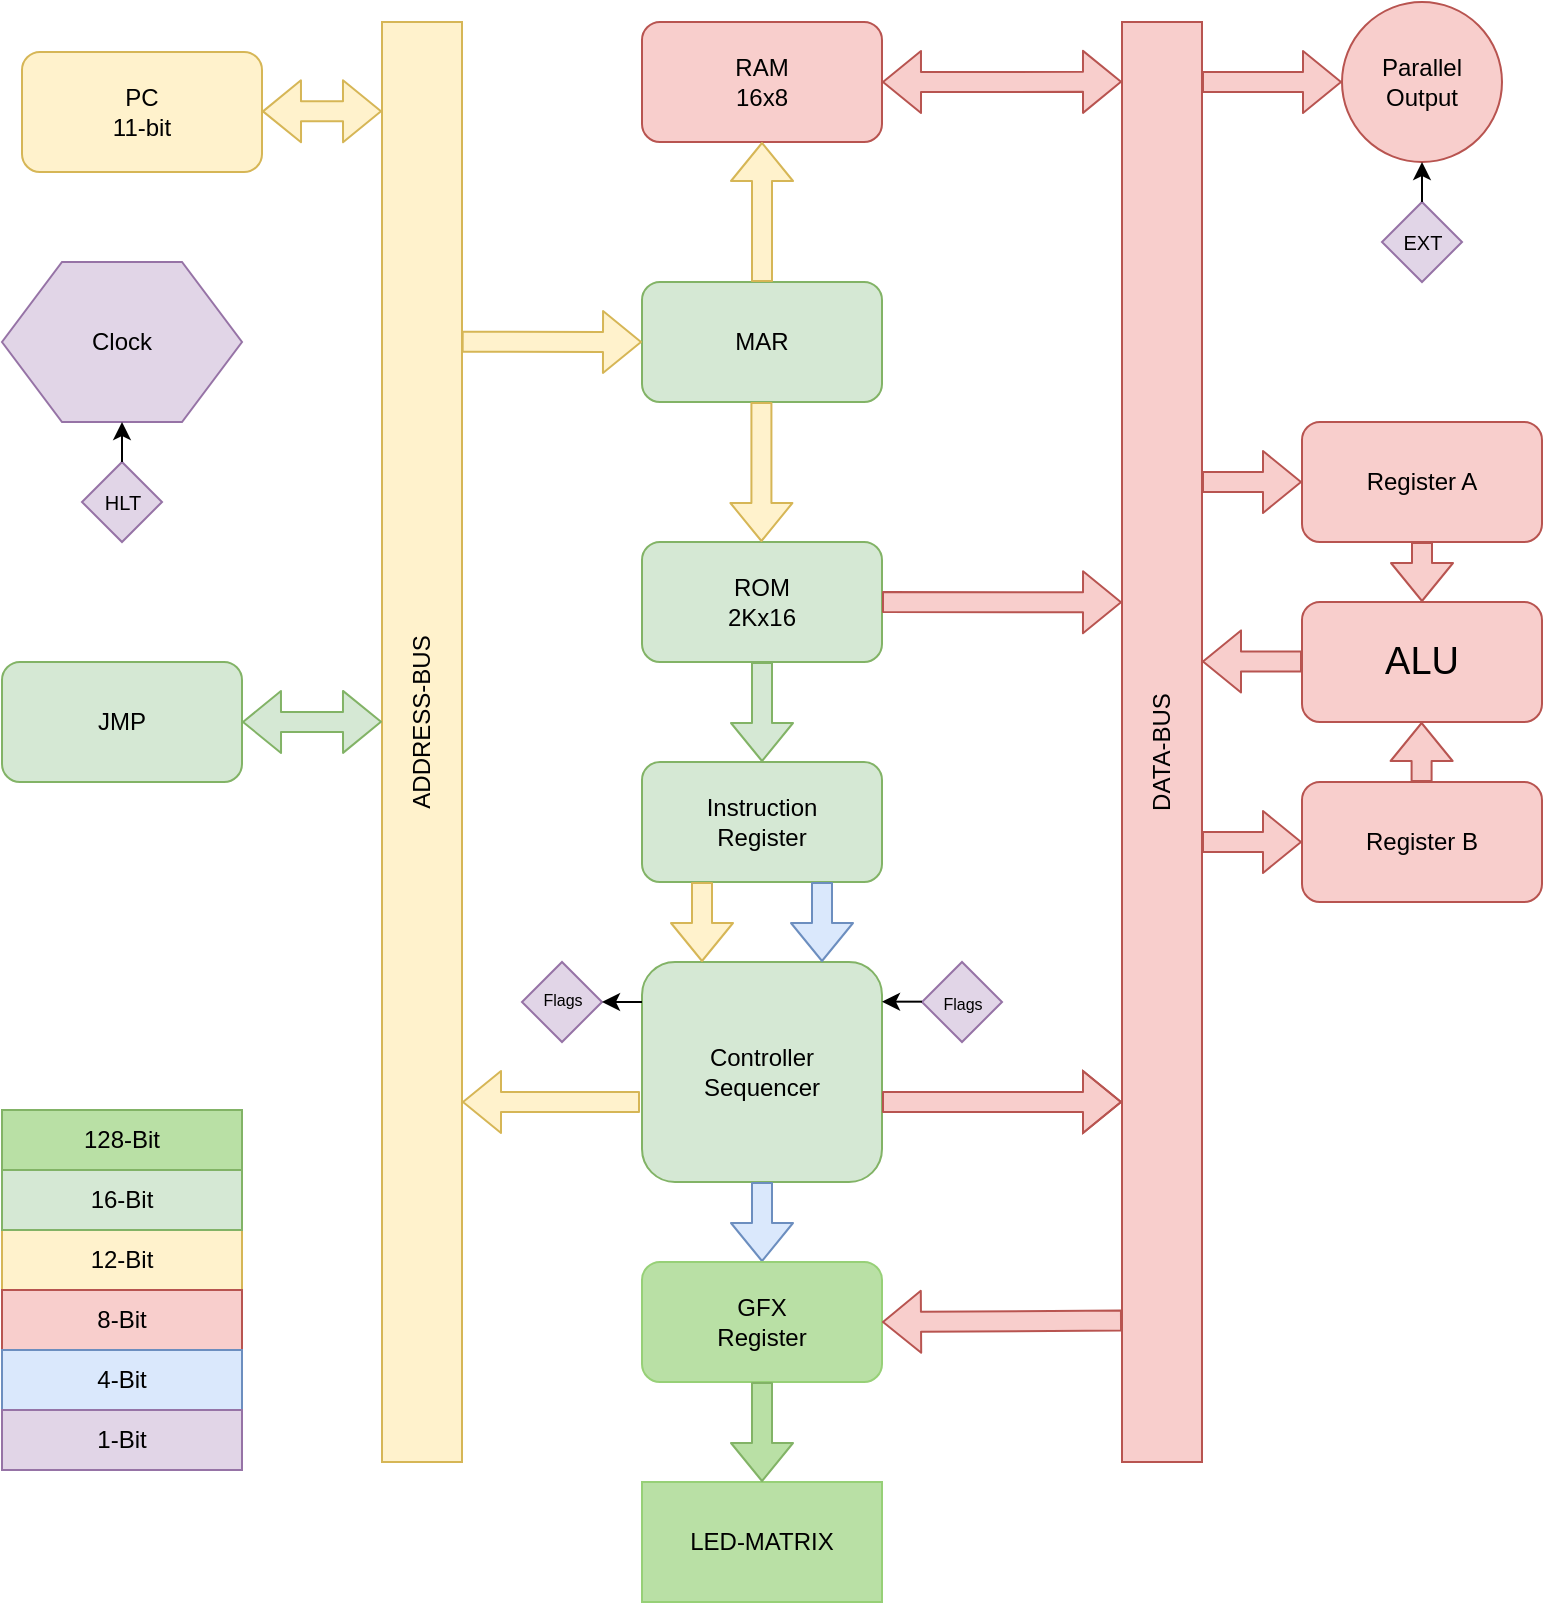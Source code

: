 <mxfile version="13.0.9" type="device"><diagram id="WFmuT5oM-DBxWraqQ1yd" name="Page-1"><mxGraphModel dx="1808" dy="526" grid="1" gridSize="10" guides="1" tooltips="1" connect="1" arrows="1" fold="1" page="1" pageScale="1" pageWidth="827" pageHeight="1169" math="0" shadow="0"><root><mxCell id="0"/><mxCell id="1" parent="0"/><mxCell id="95xMvqeUkD8rkZqY0t32-1" value="" style="rounded=1;whiteSpace=wrap;html=1;fillColor=#fff2cc;strokeColor=#d6b656;" parent="1" vertex="1"><mxGeometry x="-430" y="55" width="120" height="60" as="geometry"/></mxCell><mxCell id="95xMvqeUkD8rkZqY0t32-2" value="PC&lt;br&gt;11-bit" style="text;html=1;strokeColor=none;fillColor=none;align=center;verticalAlign=middle;whiteSpace=wrap;rounded=0;" parent="1" vertex="1"><mxGeometry x="-390" y="75" width="40" height="20" as="geometry"/></mxCell><mxCell id="95xMvqeUkD8rkZqY0t32-4" value="" style="rounded=0;whiteSpace=wrap;html=1;fillColor=#fff2cc;strokeColor=#d6b656;" parent="1" vertex="1"><mxGeometry x="-250" y="40" width="40" height="720" as="geometry"/></mxCell><mxCell id="95xMvqeUkD8rkZqY0t32-5" value="" style="rounded=0;whiteSpace=wrap;html=1;fillColor=#fff2cc;strokeColor=#d6b656;" parent="1" vertex="1"><mxGeometry x="-440" y="644" width="120" height="30" as="geometry"/></mxCell><mxCell id="95xMvqeUkD8rkZqY0t32-6" value="12-Bit" style="text;html=1;strokeColor=none;fillColor=none;align=center;verticalAlign=middle;whiteSpace=wrap;rounded=0;" parent="1" vertex="1"><mxGeometry x="-400" y="649" width="40" height="20" as="geometry"/></mxCell><mxCell id="95xMvqeUkD8rkZqY0t32-7" value="ADDRESS-BUS" style="text;html=1;strokeColor=none;fillColor=none;align=center;verticalAlign=middle;whiteSpace=wrap;rounded=0;rotation=-90;" parent="1" vertex="1"><mxGeometry x="-285" y="380" width="110" height="20" as="geometry"/></mxCell><mxCell id="95xMvqeUkD8rkZqY0t32-8" value="" style="rounded=1;whiteSpace=wrap;html=1;fillColor=#f8cecc;strokeColor=#b85450;" parent="1" vertex="1"><mxGeometry x="210" y="240" width="120" height="60" as="geometry"/></mxCell><mxCell id="95xMvqeUkD8rkZqY0t32-9" value="Register A" style="text;html=1;strokeColor=none;fillColor=none;align=center;verticalAlign=middle;whiteSpace=wrap;rounded=0;" parent="1" vertex="1"><mxGeometry x="240" y="260" width="60" height="20" as="geometry"/></mxCell><mxCell id="95xMvqeUkD8rkZqY0t32-11" value="" style="rounded=0;whiteSpace=wrap;html=1;fillColor=#f8cecc;strokeColor=#b85450;" parent="1" vertex="1"><mxGeometry x="120" y="40" width="40" height="720" as="geometry"/></mxCell><mxCell id="95xMvqeUkD8rkZqY0t32-12" value="DATA-BUS" style="text;html=1;strokeColor=none;fillColor=none;align=center;verticalAlign=middle;whiteSpace=wrap;rounded=0;rotation=-90;" parent="1" vertex="1"><mxGeometry x="100" y="395" width="80" height="20" as="geometry"/></mxCell><mxCell id="95xMvqeUkD8rkZqY0t32-15" value="" style="shape=flexArrow;endArrow=classic;html=1;entryX=0;entryY=0.5;entryDx=0;entryDy=0;fillColor=#f8cecc;strokeColor=#b85450;" parent="1" target="95xMvqeUkD8rkZqY0t32-8" edge="1"><mxGeometry width="50" height="50" relative="1" as="geometry"><mxPoint x="160" y="270" as="sourcePoint"/><mxPoint x="210" y="220" as="targetPoint"/></mxGeometry></mxCell><mxCell id="95xMvqeUkD8rkZqY0t32-16" value="" style="rounded=1;whiteSpace=wrap;html=1;fillColor=#f8cecc;strokeColor=#b85450;" parent="1" vertex="1"><mxGeometry x="210" y="420" width="120" height="60" as="geometry"/></mxCell><mxCell id="95xMvqeUkD8rkZqY0t32-17" value="Register B" style="text;html=1;strokeColor=none;fillColor=none;align=center;verticalAlign=middle;whiteSpace=wrap;rounded=0;" parent="1" vertex="1"><mxGeometry x="240" y="440" width="60" height="20" as="geometry"/></mxCell><mxCell id="95xMvqeUkD8rkZqY0t32-18" value="" style="shape=flexArrow;endArrow=classic;html=1;entryX=0;entryY=0.5;entryDx=0;entryDy=0;fillColor=#f8cecc;strokeColor=#b85450;" parent="1" target="95xMvqeUkD8rkZqY0t32-16" edge="1"><mxGeometry width="50" height="50" relative="1" as="geometry"><mxPoint x="160" y="450" as="sourcePoint"/><mxPoint x="210" y="400" as="targetPoint"/></mxGeometry></mxCell><mxCell id="95xMvqeUkD8rkZqY0t32-19" value="&lt;font style=&quot;font-size: 19px&quot;&gt;ALU&lt;/font&gt;" style="rounded=1;whiteSpace=wrap;html=1;fillColor=#f8cecc;strokeColor=#b85450;" parent="1" vertex="1"><mxGeometry x="210" y="330" width="120" height="60" as="geometry"/></mxCell><mxCell id="95xMvqeUkD8rkZqY0t32-20" value="" style="shape=flexArrow;endArrow=classic;html=1;exitX=0.5;exitY=1;exitDx=0;exitDy=0;fillColor=#f8cecc;strokeColor=#b85450;" parent="1" source="95xMvqeUkD8rkZqY0t32-8" edge="1"><mxGeometry width="50" height="50" relative="1" as="geometry"><mxPoint x="220" y="380" as="sourcePoint"/><mxPoint x="270" y="330" as="targetPoint"/></mxGeometry></mxCell><mxCell id="95xMvqeUkD8rkZqY0t32-22" value="" style="shape=flexArrow;endArrow=classic;html=1;exitX=0.5;exitY=1;exitDx=0;exitDy=0;fillColor=#f8cecc;strokeColor=#b85450;" parent="1" edge="1"><mxGeometry width="50" height="50" relative="1" as="geometry"><mxPoint x="269.8" y="420" as="sourcePoint"/><mxPoint x="269.8" y="390" as="targetPoint"/></mxGeometry></mxCell><mxCell id="95xMvqeUkD8rkZqY0t32-23" value="RAM&lt;br&gt;16x8" style="rounded=1;whiteSpace=wrap;html=1;fillColor=#f8cecc;strokeColor=#b85450;" parent="1" vertex="1"><mxGeometry x="-120" y="40" width="120" height="60" as="geometry"/></mxCell><mxCell id="95xMvqeUkD8rkZqY0t32-25" value="" style="rounded=0;whiteSpace=wrap;html=1;fillColor=#f8cecc;strokeColor=#b85450;" parent="1" vertex="1"><mxGeometry x="-440" y="674" width="120" height="30" as="geometry"/></mxCell><mxCell id="95xMvqeUkD8rkZqY0t32-26" value="8-Bit" style="text;html=1;strokeColor=none;fillColor=none;align=center;verticalAlign=middle;whiteSpace=wrap;rounded=0;" parent="1" vertex="1"><mxGeometry x="-400" y="679" width="40" height="20" as="geometry"/></mxCell><mxCell id="95xMvqeUkD8rkZqY0t32-27" value="" style="shape=flexArrow;endArrow=classic;html=1;entryX=0;entryY=0.5;entryDx=0;entryDy=0;fillColor=#f8cecc;strokeColor=#b85450;" parent="1" edge="1"><mxGeometry width="50" height="50" relative="1" as="geometry"><mxPoint x="210" y="359.71" as="sourcePoint"/><mxPoint x="160" y="359.71" as="targetPoint"/></mxGeometry></mxCell><mxCell id="95xMvqeUkD8rkZqY0t32-29" value="" style="shape=flexArrow;endArrow=classic;startArrow=classic;html=1;exitX=0;exitY=0.068;exitDx=0;exitDy=0;exitPerimeter=0;fillColor=#f8cecc;strokeColor=#b85450;entryX=1;entryY=0.5;entryDx=0;entryDy=0;" parent="1" target="95xMvqeUkD8rkZqY0t32-23" edge="1"><mxGeometry width="50" height="50" relative="1" as="geometry"><mxPoint x="120" y="69.92" as="sourcePoint"/><mxPoint x="60" y="70" as="targetPoint"/></mxGeometry></mxCell><mxCell id="95xMvqeUkD8rkZqY0t32-31" value="ROM&lt;br&gt;2Kx16" style="rounded=1;whiteSpace=wrap;html=1;fillColor=#d5e8d4;strokeColor=#82b366;" parent="1" vertex="1"><mxGeometry x="-120" y="300" width="120" height="60" as="geometry"/></mxCell><mxCell id="95xMvqeUkD8rkZqY0t32-34" value="" style="shape=flexArrow;endArrow=classic;html=1;fillColor=#d5e8d4;strokeColor=#82b366;exitX=0.5;exitY=1;exitDx=0;exitDy=0;" parent="1" source="95xMvqeUkD8rkZqY0t32-31" edge="1"><mxGeometry width="50" height="50" relative="1" as="geometry"><mxPoint x="-60.2" y="370" as="sourcePoint"/><mxPoint x="-60" y="410" as="targetPoint"/></mxGeometry></mxCell><mxCell id="95xMvqeUkD8rkZqY0t32-35" value="Instruction&lt;br&gt;Register" style="rounded=1;whiteSpace=wrap;html=1;fillColor=#d5e8d4;strokeColor=#82b366;" parent="1" vertex="1"><mxGeometry x="-120" y="410" width="120" height="60" as="geometry"/></mxCell><mxCell id="95xMvqeUkD8rkZqY0t32-36" value="Controller&lt;br&gt;Sequencer" style="rounded=1;whiteSpace=wrap;html=1;fillColor=#d5e8d4;strokeColor=#82b366;" parent="1" vertex="1"><mxGeometry x="-120" y="510" width="120" height="110" as="geometry"/></mxCell><mxCell id="95xMvqeUkD8rkZqY0t32-37" value="" style="shape=flexArrow;endArrow=classic;html=1;exitX=0.25;exitY=1;exitDx=0;exitDy=0;entryX=0.25;entryY=0;entryDx=0;entryDy=0;fillColor=#fff2cc;strokeColor=#d6b656;" parent="1" source="95xMvqeUkD8rkZqY0t32-35" target="95xMvqeUkD8rkZqY0t32-36" edge="1"><mxGeometry width="50" height="50" relative="1" as="geometry"><mxPoint x="-80" y="520" as="sourcePoint"/><mxPoint x="-30" y="470" as="targetPoint"/></mxGeometry></mxCell><mxCell id="95xMvqeUkD8rkZqY0t32-38" value="" style="shape=flexArrow;endArrow=classic;html=1;exitX=0.25;exitY=1;exitDx=0;exitDy=0;entryX=0.25;entryY=0;entryDx=0;entryDy=0;fillColor=#dae8fc;strokeColor=#6c8ebf;" parent="1" edge="1"><mxGeometry width="50" height="50" relative="1" as="geometry"><mxPoint x="-30" y="470" as="sourcePoint"/><mxPoint x="-30" y="510" as="targetPoint"/></mxGeometry></mxCell><mxCell id="95xMvqeUkD8rkZqY0t32-41" value="4-Bit" style="rounded=0;whiteSpace=wrap;html=1;fillColor=#dae8fc;strokeColor=#6c8ebf;" parent="1" vertex="1"><mxGeometry x="-440" y="704" width="120" height="30" as="geometry"/></mxCell><mxCell id="95xMvqeUkD8rkZqY0t32-44" value="" style="rounded=0;whiteSpace=wrap;html=1;fillColor=#d5e8d4;strokeColor=#82b366;" parent="1" vertex="1"><mxGeometry x="-440" y="614" width="120" height="30" as="geometry"/></mxCell><mxCell id="95xMvqeUkD8rkZqY0t32-45" value="16-Bit" style="text;html=1;strokeColor=none;fillColor=none;align=center;verticalAlign=middle;whiteSpace=wrap;rounded=0;" parent="1" vertex="1"><mxGeometry x="-400" y="619" width="40" height="20" as="geometry"/></mxCell><mxCell id="95xMvqeUkD8rkZqY0t32-50" value="1-Bit" style="rounded=0;whiteSpace=wrap;html=1;fillColor=#e1d5e7;strokeColor=#9673a6;" parent="1" vertex="1"><mxGeometry x="-440" y="734" width="120" height="30" as="geometry"/></mxCell><mxCell id="95xMvqeUkD8rkZqY0t32-53" value="" style="shape=flexArrow;endArrow=classic;startArrow=classic;html=1;exitX=0;exitY=0.068;exitDx=0;exitDy=0;exitPerimeter=0;fillColor=#fff2cc;strokeColor=#d6b656;" parent="1" edge="1"><mxGeometry width="50" height="50" relative="1" as="geometry"><mxPoint x="-250" y="84.6" as="sourcePoint"/><mxPoint x="-310" y="84.68" as="targetPoint"/></mxGeometry></mxCell><mxCell id="95xMvqeUkD8rkZqY0t32-46" value="" style="rhombus;whiteSpace=wrap;html=1;fillColor=#e1d5e7;strokeColor=#9673a6;rotation=90;" parent="1" vertex="1"><mxGeometry x="-180" y="510" width="40" height="40" as="geometry"/></mxCell><mxCell id="95xMvqeUkD8rkZqY0t32-48" value="" style="endArrow=classic;html=1;" parent="1" edge="1"><mxGeometry width="50" height="50" relative="1" as="geometry"><mxPoint x="-120" y="530" as="sourcePoint"/><mxPoint x="-140" y="530" as="targetPoint"/><Array as="points"><mxPoint x="-130" y="530"/></Array></mxGeometry></mxCell><mxCell id="95xMvqeUkD8rkZqY0t32-51" value="&lt;font style=&quot;font-size: 8px&quot;&gt;Flags&lt;/font&gt;" style="text;html=1;strokeColor=none;fillColor=none;align=center;verticalAlign=middle;whiteSpace=wrap;rounded=0;" parent="1" vertex="1"><mxGeometry x="-177.5" y="520" width="35" height="15" as="geometry"/></mxCell><mxCell id="95xMvqeUkD8rkZqY0t32-55" value="" style="rhombus;whiteSpace=wrap;html=1;fillColor=#e1d5e7;strokeColor=#9673a6;rotation=90;" parent="1" vertex="1"><mxGeometry x="20" y="510" width="40" height="40" as="geometry"/></mxCell><mxCell id="95xMvqeUkD8rkZqY0t32-56" value="" style="endArrow=classic;html=1;" parent="1" edge="1"><mxGeometry width="50" height="50" relative="1" as="geometry"><mxPoint x="20" y="529.83" as="sourcePoint"/><mxPoint y="529.83" as="targetPoint"/><Array as="points"><mxPoint x="10" y="529.83"/></Array></mxGeometry></mxCell><mxCell id="95xMvqeUkD8rkZqY0t32-57" value="&lt;font style=&quot;font-size: 8px&quot;&gt;Flags&lt;/font&gt;" style="text;html=1;strokeColor=none;fillColor=none;align=center;verticalAlign=middle;whiteSpace=wrap;rounded=0;" parent="1" vertex="1"><mxGeometry x="22.5" y="520" width="35" height="20" as="geometry"/></mxCell><mxCell id="95xMvqeUkD8rkZqY0t32-58" value="" style="shape=flexArrow;endArrow=classic;html=1;exitX=0.5;exitY=1;exitDx=0;exitDy=0;fillColor=#dae8fc;strokeColor=#6c8ebf;" parent="1" edge="1"><mxGeometry width="50" height="50" relative="1" as="geometry"><mxPoint x="-60.0" y="620" as="sourcePoint"/><mxPoint x="-60" y="660" as="targetPoint"/></mxGeometry></mxCell><mxCell id="95xMvqeUkD8rkZqY0t32-59" value="" style="rounded=1;whiteSpace=wrap;html=1;fillColor=#B9E0A5;strokeColor=#97D077;" parent="1" vertex="1"><mxGeometry x="-120" y="660" width="120" height="60" as="geometry"/></mxCell><mxCell id="95xMvqeUkD8rkZqY0t32-61" value="GFX&lt;br&gt;Register" style="text;html=1;strokeColor=none;fillColor=none;align=center;verticalAlign=middle;whiteSpace=wrap;rounded=0;" parent="1" vertex="1"><mxGeometry x="-80" y="680" width="40" height="20" as="geometry"/></mxCell><mxCell id="95xMvqeUkD8rkZqY0t32-64" value="MAR" style="rounded=1;whiteSpace=wrap;html=1;fillColor=#d5e8d4;strokeColor=#82b366;" parent="1" vertex="1"><mxGeometry x="-120" y="170" width="120" height="60" as="geometry"/></mxCell><mxCell id="95xMvqeUkD8rkZqY0t32-65" value="128-Bit" style="rounded=0;whiteSpace=wrap;html=1;fillColor=#B9E0A5;strokeColor=#82b366;" parent="1" vertex="1"><mxGeometry x="-440" y="584" width="120" height="30" as="geometry"/></mxCell><mxCell id="95xMvqeUkD8rkZqY0t32-67" value="LED-MATRIX" style="rounded=0;whiteSpace=wrap;html=1;strokeColor=#97D077;fillColor=#B9E0A5;" parent="1" vertex="1"><mxGeometry x="-120" y="770" width="120" height="60" as="geometry"/></mxCell><mxCell id="95xMvqeUkD8rkZqY0t32-68" value="" style="shape=flexArrow;endArrow=classic;html=1;entryX=0.5;entryY=0;entryDx=0;entryDy=0;fillColor=#B9E0A5;strokeColor=#82b366;" parent="1" target="95xMvqeUkD8rkZqY0t32-67" edge="1"><mxGeometry width="50" height="50" relative="1" as="geometry"><mxPoint x="-60" y="720" as="sourcePoint"/><mxPoint x="-10" y="670" as="targetPoint"/></mxGeometry></mxCell><mxCell id="95xMvqeUkD8rkZqY0t32-72" value="" style="shape=flexArrow;endArrow=classic;html=1;fillColor=#f8cecc;strokeColor=#b85450;entryX=1;entryY=0.5;entryDx=0;entryDy=0;exitX=0;exitY=0.908;exitDx=0;exitDy=0;exitPerimeter=0;" parent="1" target="95xMvqeUkD8rkZqY0t32-59" edge="1"><mxGeometry width="50" height="50" relative="1" as="geometry"><mxPoint x="120" y="689.28" as="sourcePoint"/><mxPoint x="100" y="670" as="targetPoint"/></mxGeometry></mxCell><mxCell id="95xMvqeUkD8rkZqY0t32-74" value="" style="shape=flexArrow;endArrow=classic;html=1;fillColor=#fff2cc;entryX=0.5;entryY=1;entryDx=0;entryDy=0;strokeColor=#d6b656;" parent="1" target="95xMvqeUkD8rkZqY0t32-23" edge="1"><mxGeometry width="50" height="50" relative="1" as="geometry"><mxPoint x="-60" y="170" as="sourcePoint"/><mxPoint x="-10" y="120" as="targetPoint"/></mxGeometry></mxCell><mxCell id="95xMvqeUkD8rkZqY0t32-75" value="" style="shape=flexArrow;endArrow=classic;html=1;fillColor=#fff2cc;entryX=0.5;entryY=1;entryDx=0;entryDy=0;strokeColor=#d6b656;" parent="1" edge="1"><mxGeometry width="50" height="50" relative="1" as="geometry"><mxPoint x="-60.29" y="230" as="sourcePoint"/><mxPoint x="-60.29" y="300" as="targetPoint"/></mxGeometry></mxCell><mxCell id="95xMvqeUkD8rkZqY0t32-77" value="" style="shape=flexArrow;endArrow=classic;html=1;fillColor=#fff2cc;strokeColor=#d6b656;exitX=0.996;exitY=0.222;exitDx=0;exitDy=0;exitPerimeter=0;" parent="1" source="95xMvqeUkD8rkZqY0t32-4" edge="1"><mxGeometry width="50" height="50" relative="1" as="geometry"><mxPoint x="-209" y="200" as="sourcePoint"/><mxPoint x="-120" y="200" as="targetPoint"/></mxGeometry></mxCell><mxCell id="95xMvqeUkD8rkZqY0t32-80" value="" style="shape=flexArrow;endArrow=classic;html=1;fillColor=#f8cecc;strokeColor=#b85450;" parent="1" edge="1"><mxGeometry width="50" height="50" relative="1" as="geometry"><mxPoint y="580" as="sourcePoint"/><mxPoint x="120" y="580" as="targetPoint"/><Array as="points"><mxPoint x="40" y="580"/></Array></mxGeometry></mxCell><mxCell id="95xMvqeUkD8rkZqY0t32-81" value="" style="shape=flexArrow;endArrow=classic;html=1;fillColor=#fff2cc;strokeColor=#d6b656;" parent="1" edge="1"><mxGeometry width="50" height="50" relative="1" as="geometry"><mxPoint x="-121" y="580" as="sourcePoint"/><mxPoint x="-210" y="580" as="targetPoint"/></mxGeometry></mxCell><mxCell id="95xMvqeUkD8rkZqY0t32-82" value="" style="ellipse;whiteSpace=wrap;html=1;strokeColor=#b85450;fillColor=#f8cecc;" parent="1" vertex="1"><mxGeometry x="230" y="30" width="80" height="80" as="geometry"/></mxCell><mxCell id="95xMvqeUkD8rkZqY0t32-83" value="" style="shape=flexArrow;endArrow=classic;html=1;fillColor=#f8cecc;entryX=0;entryY=0.5;entryDx=0;entryDy=0;strokeColor=#b85450;" parent="1" target="95xMvqeUkD8rkZqY0t32-82" edge="1"><mxGeometry width="50" height="50" relative="1" as="geometry"><mxPoint x="160" y="70" as="sourcePoint"/><mxPoint x="210" y="20" as="targetPoint"/></mxGeometry></mxCell><mxCell id="95xMvqeUkD8rkZqY0t32-85" value="Parallel&lt;br&gt;Output" style="text;html=1;strokeColor=none;fillColor=none;align=center;verticalAlign=middle;whiteSpace=wrap;rounded=0;" parent="1" vertex="1"><mxGeometry x="250" y="60" width="40" height="20" as="geometry"/></mxCell><mxCell id="95xMvqeUkD8rkZqY0t32-86" value="Clock" style="shape=hexagon;perimeter=hexagonPerimeter2;whiteSpace=wrap;html=1;strokeColor=#9673a6;fillColor=#e1d5e7;" parent="1" vertex="1"><mxGeometry x="-440" y="160" width="120" height="80" as="geometry"/></mxCell><mxCell id="95xMvqeUkD8rkZqY0t32-89" value="" style="rhombus;whiteSpace=wrap;html=1;fillColor=#e1d5e7;strokeColor=#9673a6;rotation=90;" parent="1" vertex="1"><mxGeometry x="-400" y="260" width="40" height="40" as="geometry"/></mxCell><mxCell id="95xMvqeUkD8rkZqY0t32-91" value="&lt;font style=&quot;font-size: 10px&quot;&gt;HLT&lt;/font&gt;" style="text;html=1;strokeColor=none;fillColor=none;align=center;verticalAlign=middle;whiteSpace=wrap;rounded=0;" parent="1" vertex="1"><mxGeometry x="-397.5" y="270" width="35" height="20" as="geometry"/></mxCell><mxCell id="95xMvqeUkD8rkZqY0t32-92" value="" style="endArrow=classic;html=1;fillColor=#B9E0A5;entryX=0.5;entryY=1;entryDx=0;entryDy=0;exitX=0;exitY=0.5;exitDx=0;exitDy=0;" parent="1" source="95xMvqeUkD8rkZqY0t32-89" target="95xMvqeUkD8rkZqY0t32-86" edge="1"><mxGeometry width="50" height="50" relative="1" as="geometry"><mxPoint x="-379" y="260" as="sourcePoint"/><mxPoint x="-310" y="271" as="targetPoint"/></mxGeometry></mxCell><mxCell id="95xMvqeUkD8rkZqY0t32-93" value="" style="rhombus;whiteSpace=wrap;html=1;fillColor=#e1d5e7;strokeColor=#9673a6;rotation=90;" parent="1" vertex="1"><mxGeometry x="250" y="130" width="40" height="40" as="geometry"/></mxCell><mxCell id="95xMvqeUkD8rkZqY0t32-94" value="&lt;font style=&quot;font-size: 10px&quot;&gt;EXT&lt;/font&gt;" style="text;html=1;strokeColor=none;fillColor=none;align=center;verticalAlign=middle;whiteSpace=wrap;rounded=0;" parent="1" vertex="1"><mxGeometry x="252.5" y="140" width="35" height="20" as="geometry"/></mxCell><mxCell id="95xMvqeUkD8rkZqY0t32-95" value="" style="endArrow=classic;html=1;fillColor=#B9E0A5;entryX=0.5;entryY=1;entryDx=0;entryDy=0;exitX=0;exitY=0.5;exitDx=0;exitDy=0;" parent="1" source="95xMvqeUkD8rkZqY0t32-93" edge="1"><mxGeometry width="50" height="50" relative="1" as="geometry"><mxPoint x="271" y="130" as="sourcePoint"/><mxPoint x="270" y="110" as="targetPoint"/></mxGeometry></mxCell><mxCell id="tMogK556HnuSBU3WaBya-1" value="JMP" style="rounded=1;whiteSpace=wrap;html=1;fillColor=#d5e8d4;strokeColor=#82b366;" vertex="1" parent="1"><mxGeometry x="-440" y="360" width="120" height="60" as="geometry"/></mxCell><mxCell id="tMogK556HnuSBU3WaBya-2" value="" style="shape=flexArrow;endArrow=classic;startArrow=classic;html=1;exitX=1;exitY=0.5;exitDx=0;exitDy=0;entryX=0;entryY=0.486;entryDx=0;entryDy=0;entryPerimeter=0;fillColor=#d5e8d4;strokeColor=#82b366;" edge="1" parent="1" source="tMogK556HnuSBU3WaBya-1" target="95xMvqeUkD8rkZqY0t32-4"><mxGeometry width="50" height="50" relative="1" as="geometry"><mxPoint x="-260" y="420" as="sourcePoint"/><mxPoint x="-210" y="370" as="targetPoint"/></mxGeometry></mxCell><mxCell id="tMogK556HnuSBU3WaBya-5" value="" style="shape=flexArrow;endArrow=classic;html=1;entryX=0;entryY=0.403;entryDx=0;entryDy=0;entryPerimeter=0;fillColor=#f8cecc;strokeColor=#b85450;" edge="1" parent="1" target="95xMvqeUkD8rkZqY0t32-11"><mxGeometry width="50" height="50" relative="1" as="geometry"><mxPoint y="330" as="sourcePoint"/><mxPoint x="50" y="280" as="targetPoint"/></mxGeometry></mxCell></root></mxGraphModel></diagram></mxfile>